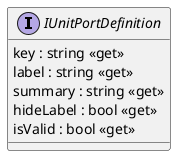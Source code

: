 @startuml
interface IUnitPortDefinition {
    key : string <<get>>
    label : string <<get>>
    summary : string <<get>>
    hideLabel : bool <<get>>
    isValid : bool <<get>>
}
@enduml
